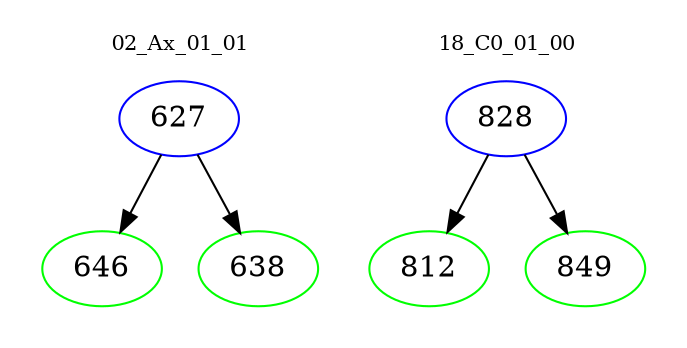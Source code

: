 digraph{
subgraph cluster_0 {
color = white
label = "02_Ax_01_01";
fontsize=10;
T0_627 [label="627", color="blue"]
T0_627 -> T0_646 [color="black"]
T0_646 [label="646", color="green"]
T0_627 -> T0_638 [color="black"]
T0_638 [label="638", color="green"]
}
subgraph cluster_1 {
color = white
label = "18_C0_01_00";
fontsize=10;
T1_828 [label="828", color="blue"]
T1_828 -> T1_812 [color="black"]
T1_812 [label="812", color="green"]
T1_828 -> T1_849 [color="black"]
T1_849 [label="849", color="green"]
}
}
